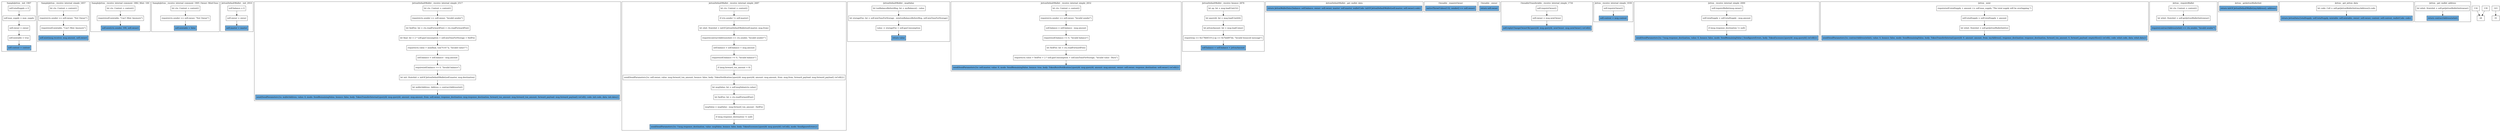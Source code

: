 digraph "sample-jetton" {
    node [shape=box];
    subgraph "cluster_SampleJetton__init_1907" {
        label="SampleJetton__init_1907";
        "SampleJetton__init_1907_90" [label="self.totalSupply = 0"];
        "SampleJetton__init_1907_91" [label="self.max_supply = max_supply"];
        "SampleJetton__init_1907_92" [label="self.owner = owner"];
        "SampleJetton__init_1907_93" [label="self.mintable = true"];
        "SampleJetton__init_1907_94" [label="self.content = content",style=filled,fillcolor="#66A7DB"];
        "SampleJetton__init_1907_90" -> "SampleJetton__init_1907_91";
        "SampleJetton__init_1907_91" -> "SampleJetton__init_1907_92";
        "SampleJetton__init_1907_92" -> "SampleJetton__init_1907_93";
        "SampleJetton__init_1907_93" -> "SampleJetton__init_1907_94";
    }
    subgraph "cluster_SampleJetton__receive_internal_simple_1857" {
        label="SampleJetton__receive_internal_simple_1857";
        "SampleJetton__receive_internal_simple_1857_95" [label="let ctx: Context = context()"];
        "SampleJetton__receive_internal_simple_1857_96" [label="require(ctx.sender == self.owner, \"Not Owner\")"];
        "SampleJetton__receive_internal_simple_1857_97" [label="require(self.mintable, \"Can't Mint Anymore\")"];
        "SampleJetton__receive_internal_simple_1857_98" [label="self.mint(msg.receiver, msg.amount, self.owner)",style=filled,fillcolor="#66A7DB"];
        "SampleJetton__receive_internal_simple_1857_95" -> "SampleJetton__receive_internal_simple_1857_96";
        "SampleJetton__receive_internal_simple_1857_96" -> "SampleJetton__receive_internal_simple_1857_97";
        "SampleJetton__receive_internal_simple_1857_97" -> "SampleJetton__receive_internal_simple_1857_98";
    }
    subgraph "cluster_SampleJetton__receive_internal_comment_1882_Mint: 100" {
        label="SampleJetton__receive_internal_comment_1882_Mint: 100";
        "SampleJetton__receive_internal_comment_1882_Mint: 100_99" [label="let ctx: Context = context()"];
        "SampleJetton__receive_internal_comment_1882_Mint: 100_100" [label="require(self.mintable, \"Can't Mint Anymore\")"];
        "SampleJetton__receive_internal_comment_1882_Mint: 100_101" [label="self.mint(ctx.sender, 100, self.owner)",style=filled,fillcolor="#66A7DB"];
        "SampleJetton__receive_internal_comment_1882_Mint: 100_99" -> "SampleJetton__receive_internal_comment_1882_Mint: 100_100";
        "SampleJetton__receive_internal_comment_1882_Mint: 100_100" -> "SampleJetton__receive_internal_comment_1882_Mint: 100_101";
    }
    subgraph "cluster_SampleJetton__receive_internal_comment_1905_Owner: MintClose" {
        label="SampleJetton__receive_internal_comment_1905_Owner: MintClose";
        "SampleJetton__receive_internal_comment_1905_Owner: MintClose_102" [label="let ctx: Context = context()"];
        "SampleJetton__receive_internal_comment_1905_Owner: MintClose_103" [label="require(ctx.sender == self.owner, \"Not Owner\")"];
        "SampleJetton__receive_internal_comment_1905_Owner: MintClose_104" [label="self.mintable = false",style=filled,fillcolor="#66A7DB"];
        "SampleJetton__receive_internal_comment_1905_Owner: MintClose_102" -> "SampleJetton__receive_internal_comment_1905_Owner: MintClose_103";
        "SampleJetton__receive_internal_comment_1905_Owner: MintClose_103" -> "SampleJetton__receive_internal_comment_1905_Owner: MintClose_104";
    }
    subgraph "cluster_JettonDefaultWallet__init_2910" {
        label="JettonDefaultWallet__init_2910";
        "JettonDefaultWallet__init_2910_123" [label="self.balance = 0"];
        "JettonDefaultWallet__init_2910_124" [label="self.owner = owner"];
        "JettonDefaultWallet__init_2910_125" [label="self.master = master",style=filled,fillcolor="#66A7DB"];
        "JettonDefaultWallet__init_2910_123" -> "JettonDefaultWallet__init_2910_124";
        "JettonDefaultWallet__init_2910_124" -> "JettonDefaultWallet__init_2910_125";
    }
    subgraph "cluster_JettonDefaultWallet__receive_internal_simple_2517" {
        label="JettonDefaultWallet__receive_internal_simple_2517";
        "JettonDefaultWallet__receive_internal_simple_2517_126" [label="let ctx: Context = context()"];
        "JettonDefaultWallet__receive_internal_simple_2517_127" [label="require(ctx.sender == self.owner, \"Invalid sender\")"];
        "JettonDefaultWallet__receive_internal_simple_2517_128" [label="let fwdFee: Int = ctx.readForwardFee() + ctx.readForwardFee()"];
        "JettonDefaultWallet__receive_internal_simple_2517_129" [label="let final: Int = 2 * self.gasConsumption + self.minTonsForStorage + fwdFee"];
        "JettonDefaultWallet__receive_internal_simple_2517_130" [label="require(ctx.value > min(final, ton(\"0.01\")), \"Invalid value!!\")"];
        "JettonDefaultWallet__receive_internal_simple_2517_131" [label="self.balance = self.balance - msg.amount"];
        "JettonDefaultWallet__receive_internal_simple_2517_132" [label="require(self.balance >= 0, \"Invalid balance\")"];
        "JettonDefaultWallet__receive_internal_simple_2517_133" [label="let init: StateInit = initOf JettonDefaultWallet(self.master, msg.destination)"];
        "JettonDefaultWallet__receive_internal_simple_2517_134" [label="let walletAddress: Address = contractAddress(init)"];
        "JettonDefaultWallet__receive_internal_simple_2517_135" [label="send(SendParameters{to: walletAddress, value: 0, mode: SendRemainingValue, bounce: false, body: TokenTransferInternal{queryId: msg.queryId, amount: msg.amount, from: self.owner, response_destination: msg.response_destination, forward_ton_amount: msg.forward_ton_amount, forward_payload: msg.forward_payload}.toCell(), code: init.code, data: init.data})",style=filled,fillcolor="#66A7DB"];
        "JettonDefaultWallet__receive_internal_simple_2517_126" -> "JettonDefaultWallet__receive_internal_simple_2517_127";
        "JettonDefaultWallet__receive_internal_simple_2517_127" -> "JettonDefaultWallet__receive_internal_simple_2517_128";
        "JettonDefaultWallet__receive_internal_simple_2517_128" -> "JettonDefaultWallet__receive_internal_simple_2517_129";
        "JettonDefaultWallet__receive_internal_simple_2517_129" -> "JettonDefaultWallet__receive_internal_simple_2517_130";
        "JettonDefaultWallet__receive_internal_simple_2517_130" -> "JettonDefaultWallet__receive_internal_simple_2517_131";
        "JettonDefaultWallet__receive_internal_simple_2517_131" -> "JettonDefaultWallet__receive_internal_simple_2517_132";
        "JettonDefaultWallet__receive_internal_simple_2517_132" -> "JettonDefaultWallet__receive_internal_simple_2517_133";
        "JettonDefaultWallet__receive_internal_simple_2517_133" -> "JettonDefaultWallet__receive_internal_simple_2517_134";
        "JettonDefaultWallet__receive_internal_simple_2517_134" -> "JettonDefaultWallet__receive_internal_simple_2517_135";
    }
    subgraph "cluster_JettonDefaultWallet__receive_internal_simple_2687" {
        label="JettonDefaultWallet__receive_internal_simple_2687";
        "JettonDefaultWallet__receive_internal_simple_2687_136" [label="let ctx: Context = context()"];
        "JettonDefaultWallet__receive_internal_simple_2687_137" [label="if (ctx.sender != self.master)"];
        "JettonDefaultWallet__receive_internal_simple_2687_138" [label="let sInit: StateInit = initOf JettonDefaultWallet(self.master, msg.from)"];
        "JettonDefaultWallet__receive_internal_simple_2687_139" [label="require(contractAddress(sInit) == ctx.sender, \"Invalid sender!\")"];
        "JettonDefaultWallet__receive_internal_simple_2687_140" [label="self.balance = self.balance + msg.amount"];
        "JettonDefaultWallet__receive_internal_simple_2687_141" [label="require(self.balance >= 0, \"Invalid balance\")"];
        "JettonDefaultWallet__receive_internal_simple_2687_142" [label="if (msg.forward_ton_amount > 0)"];
        "JettonDefaultWallet__receive_internal_simple_2687_143" [label="send(SendParameters{to: self.owner, value: msg.forward_ton_amount, bounce: false, body: TokenNotification{queryId: msg.queryId, amount: msg.amount, from: msg.from, forward_payload: msg.forward_payload}.toCell()})"];
        "JettonDefaultWallet__receive_internal_simple_2687_144" [label="let msgValue: Int = self.msgValue(ctx.value)"];
        "JettonDefaultWallet__receive_internal_simple_2687_145" [label="let fwdFee: Int = ctx.readForwardFee()"];
        "JettonDefaultWallet__receive_internal_simple_2687_146" [label="msgValue = msgValue - msg.forward_ton_amount - fwdFee"];
        "JettonDefaultWallet__receive_internal_simple_2687_147" [label="if (msg.response_destination != null)"];
        "JettonDefaultWallet__receive_internal_simple_2687_148" [label="send(SendParameters{to: !!msg.response_destination, value: msgValue, bounce: false, body: TokenExcesses{queryId: msg.queryId}.toCell(), mode: SendIgnoreErrors})",style=filled,fillcolor="#66A7DB"];
        "JettonDefaultWallet__receive_internal_simple_2687_136" -> "JettonDefaultWallet__receive_internal_simple_2687_137";
        "JettonDefaultWallet__receive_internal_simple_2687_137" -> "JettonDefaultWallet__receive_internal_simple_2687_138";
        "JettonDefaultWallet__receive_internal_simple_2687_138" -> "JettonDefaultWallet__receive_internal_simple_2687_139";
        "JettonDefaultWallet__receive_internal_simple_2687_139" -> "JettonDefaultWallet__receive_internal_simple_2687_140";
        "JettonDefaultWallet__receive_internal_simple_2687_140" -> "JettonDefaultWallet__receive_internal_simple_2687_141";
        "JettonDefaultWallet__receive_internal_simple_2687_141" -> "JettonDefaultWallet__receive_internal_simple_2687_142";
        "JettonDefaultWallet__receive_internal_simple_2687_142" -> "JettonDefaultWallet__receive_internal_simple_2687_143";
        "JettonDefaultWallet__receive_internal_simple_2687_143" -> "JettonDefaultWallet__receive_internal_simple_2687_144";
        "JettonDefaultWallet__receive_internal_simple_2687_144" -> "JettonDefaultWallet__receive_internal_simple_2687_145";
        "JettonDefaultWallet__receive_internal_simple_2687_145" -> "JettonDefaultWallet__receive_internal_simple_2687_146";
        "JettonDefaultWallet__receive_internal_simple_2687_146" -> "JettonDefaultWallet__receive_internal_simple_2687_147";
        "JettonDefaultWallet__receive_internal_simple_2687_147" -> "JettonDefaultWallet__receive_internal_simple_2687_148";
    }
    subgraph "cluster_JettonDefaultWallet__msgValue" {
        label="JettonDefaultWallet__msgValue";
        "JettonDefaultWallet__msgValue_149" [label="let tonBalanceBeforeMsg: Int = myBalance() - value"];
        "JettonDefaultWallet__msgValue_150" [label="let storageFee: Int = self.minTonsForStorage - min(tonBalanceBeforeMsg, self.minTonsForStorage)"];
        "JettonDefaultWallet__msgValue_151" [label="value -= storageFee + self.gasConsumption"];
        "JettonDefaultWallet__msgValue_152" [label="return value",style=filled,fillcolor="#66A7DB"];
        "JettonDefaultWallet__msgValue_149" -> "JettonDefaultWallet__msgValue_150";
        "JettonDefaultWallet__msgValue_150" -> "JettonDefaultWallet__msgValue_151";
        "JettonDefaultWallet__msgValue_151" -> "JettonDefaultWallet__msgValue_152";
    }
    subgraph "cluster_JettonDefaultWallet__receive_internal_simple_2832" {
        label="JettonDefaultWallet__receive_internal_simple_2832";
        "JettonDefaultWallet__receive_internal_simple_2832_153" [label="let ctx: Context = context()"];
        "JettonDefaultWallet__receive_internal_simple_2832_154" [label="require(ctx.sender == self.owner, \"Invalid sender\")"];
        "JettonDefaultWallet__receive_internal_simple_2832_155" [label="self.balance = self.balance - msg.amount"];
        "JettonDefaultWallet__receive_internal_simple_2832_156" [label="require(self.balance >= 0, \"Invalid balance\")"];
        "JettonDefaultWallet__receive_internal_simple_2832_157" [label="let fwdFee: Int = ctx.readForwardFee()"];
        "JettonDefaultWallet__receive_internal_simple_2832_158" [label="require(ctx.value > fwdFee + 2 * self.gasConsumption + self.minTonsForStorage, \"Invalid value - Burn\")"];
        "JettonDefaultWallet__receive_internal_simple_2832_159" [label="send(SendParameters{to: self.master, value: 0, mode: SendRemainingValue, bounce: true, body: TokenBurnNotification{queryId: msg.queryId, amount: msg.amount, owner: self.owner, response_destination: self.owner}.toCell()})",style=filled,fillcolor="#66A7DB"];
        "JettonDefaultWallet__receive_internal_simple_2832_153" -> "JettonDefaultWallet__receive_internal_simple_2832_154";
        "JettonDefaultWallet__receive_internal_simple_2832_154" -> "JettonDefaultWallet__receive_internal_simple_2832_155";
        "JettonDefaultWallet__receive_internal_simple_2832_155" -> "JettonDefaultWallet__receive_internal_simple_2832_156";
        "JettonDefaultWallet__receive_internal_simple_2832_156" -> "JettonDefaultWallet__receive_internal_simple_2832_157";
        "JettonDefaultWallet__receive_internal_simple_2832_157" -> "JettonDefaultWallet__receive_internal_simple_2832_158";
        "JettonDefaultWallet__receive_internal_simple_2832_158" -> "JettonDefaultWallet__receive_internal_simple_2832_159";
    }
    subgraph "cluster_JettonDefaultWallet__receive_bounce_2876" {
        label="JettonDefaultWallet__receive_bounce_2876";
        "JettonDefaultWallet__receive_bounce_2876_160" [label="let op: Int = msg.loadUint(32)"];
        "JettonDefaultWallet__receive_bounce_2876_161" [label="let queryId: Int = msg.loadUint(64)"];
        "JettonDefaultWallet__receive_bounce_2876_162" [label="let jettonAmount: Int = msg.loadCoins()"];
        "JettonDefaultWallet__receive_bounce_2876_163" [label="require(op == 0x178d4519 || op == 0x7bdd97de, \"Invalid bounced message\")"];
        "JettonDefaultWallet__receive_bounce_2876_164" [label="self.balance = self.balance + jettonAmount",style=filled,fillcolor="#66A7DB"];
        "JettonDefaultWallet__receive_bounce_2876_160" -> "JettonDefaultWallet__receive_bounce_2876_161";
        "JettonDefaultWallet__receive_bounce_2876_161" -> "JettonDefaultWallet__receive_bounce_2876_162";
        "JettonDefaultWallet__receive_bounce_2876_162" -> "JettonDefaultWallet__receive_bounce_2876_163";
        "JettonDefaultWallet__receive_bounce_2876_163" -> "JettonDefaultWallet__receive_bounce_2876_164";
    }
    subgraph "cluster_JettonDefaultWallet__get_wallet_data" {
        label="JettonDefaultWallet__get_wallet_data";
        "JettonDefaultWallet__get_wallet_data_165" [label="return JettonWalletData{balance: self.balance, owner: self.owner, master: self.master, walletCode: initOf JettonDefaultWallet(self.master, self.owner).code}",style=filled,fillcolor="#66A7DB"];
    }
    subgraph "cluster_Ownable__requireOwner" {
        label="Ownable__requireOwner";
        "Ownable__requireOwner_85" [label="nativeThrowUnless(132, sender() == self.owner)",style=filled,fillcolor="#66A7DB"];
    }
    subgraph "cluster_Ownable__owner" {
        label="Ownable__owner";
        "Ownable__owner_86" [label="return self.owner",style=filled,fillcolor="#66A7DB"];
    }
    subgraph "cluster_OwnableTransferable__receive_internal_simple_1734" {
        label="OwnableTransferable__receive_internal_simple_1734";
        "OwnableTransferable__receive_internal_simple_1734_87" [label="self.requireOwner()"];
        "OwnableTransferable__receive_internal_simple_1734_88" [label="self.owner = msg.newOwner"];
        "OwnableTransferable__receive_internal_simple_1734_89" [label="self.reply(ChangeOwnerOk{queryId: msg.queryId, newOwner: msg.newOwner}.toCell())",style=filled,fillcolor="#66A7DB"];
        "OwnableTransferable__receive_internal_simple_1734_87" -> "OwnableTransferable__receive_internal_simple_1734_88";
        "OwnableTransferable__receive_internal_simple_1734_88" -> "OwnableTransferable__receive_internal_simple_1734_89";
    }
    subgraph "cluster_Jetton__receive_internal_simple_1939" {
        label="Jetton__receive_internal_simple_1939";
        "Jetton__receive_internal_simple_1939_105" [label="self.requireOwner()"];
        "Jetton__receive_internal_simple_1939_106" [label="self.content = msg.content",style=filled,fillcolor="#66A7DB"];
        "Jetton__receive_internal_simple_1939_105" -> "Jetton__receive_internal_simple_1939_106";
    }
    subgraph "cluster_Jetton__receive_internal_simple_2000" {
        label="Jetton__receive_internal_simple_2000";
        "Jetton__receive_internal_simple_2000_107" [label="self.requireWallet(msg.owner)"];
        "Jetton__receive_internal_simple_2000_108" [label="self.totalSupply = self.totalSupply - msg.amount"];
        "Jetton__receive_internal_simple_2000_109" [label="if (msg.response_destination != null)"];
        "Jetton__receive_internal_simple_2000_110" [label="send(SendParameters{to: !!msg.response_destination, value: 0, bounce: false, mode: SendRemainingValue | SendIgnoreErrors, body: TokenExcesses{queryId: msg.queryId}.toCell()})",style=filled,fillcolor="#66A7DB"];
        "Jetton__receive_internal_simple_2000_107" -> "Jetton__receive_internal_simple_2000_108";
        "Jetton__receive_internal_simple_2000_108" -> "Jetton__receive_internal_simple_2000_109";
        "Jetton__receive_internal_simple_2000_109" -> "Jetton__receive_internal_simple_2000_110";
    }
    subgraph "cluster_Jetton__mint" {
        label="Jetton__mint";
        "Jetton__mint_111" [label="require(self.totalSupply + amount <= self.max_supply, \"The total supply will be overlapping.\")"];
        "Jetton__mint_112" [label="self.totalSupply = self.totalSupply + amount"];
        "Jetton__mint_113" [label="let wInit: StateInit = self.getJettonWalletInit(to)"];
        "Jetton__mint_114" [label="send(SendParameters{to: contractAddress(wInit), value: 0, bounce: false, mode: SendRemainingValue, body: TokenTransferInternal{queryId: 0, amount: amount, from: myAddress(), response_destination: response_destination, forward_ton_amount: 0, forward_payload: emptySlice()}.toCell(), code: wInit.code, data: wInit.data})",style=filled,fillcolor="#66A7DB"];
        "Jetton__mint_111" -> "Jetton__mint_112";
        "Jetton__mint_112" -> "Jetton__mint_113";
        "Jetton__mint_113" -> "Jetton__mint_114";
    }
    subgraph "cluster_Jetton__requireWallet" {
        label="Jetton__requireWallet";
        "Jetton__requireWallet_115" [label="let ctx: Context = context()"];
        "Jetton__requireWallet_116" [label="let wInit: StateInit = self.getJettonWalletInit(owner)"];
        "Jetton__requireWallet_117" [label="require(contractAddress(wInit) == ctx.sender, \"Invalid sender\")",style=filled,fillcolor="#66A7DB"];
        "Jetton__requireWallet_115" -> "Jetton__requireWallet_116";
        "Jetton__requireWallet_116" -> "Jetton__requireWallet_117";
    }
    subgraph "cluster_Jetton__getJettonWalletInit" {
        label="Jetton__getJettonWalletInit";
        "Jetton__getJettonWalletInit_118" [label="return initOf JettonDefaultWallet(myAddress(), address)",style=filled,fillcolor="#66A7DB"];
    }
    subgraph "cluster_Jetton__get_jetton_data" {
        label="Jetton__get_jetton_data";
        "Jetton__get_jetton_data_119" [label="let code: Cell = self.getJettonWalletInit(myAddress()).code"];
        "Jetton__get_jetton_data_120" [label="return JettonData{totalSupply: self.totalSupply, mintable: self.mintable, owner: self.owner, content: self.content, walletCode: code}",style=filled,fillcolor="#66A7DB"];
        "Jetton__get_jetton_data_119" -> "Jetton__get_jetton_data_120";
    }
    subgraph "cluster_Jetton__get_wallet_address" {
        label="Jetton__get_wallet_address";
        "Jetton__get_wallet_address_121" [label="let wInit: StateInit = self.getJettonWalletInit(owner)"];
        "Jetton__get_wallet_address_122" [label="return contractAddress(wInit)",style=filled,fillcolor="#66A7DB"];
        "Jetton__get_wallet_address_121" -> "Jetton__get_wallet_address_122";
    }
"134" -> "28";
"139" -> "28";
"143" -> "35";
}
